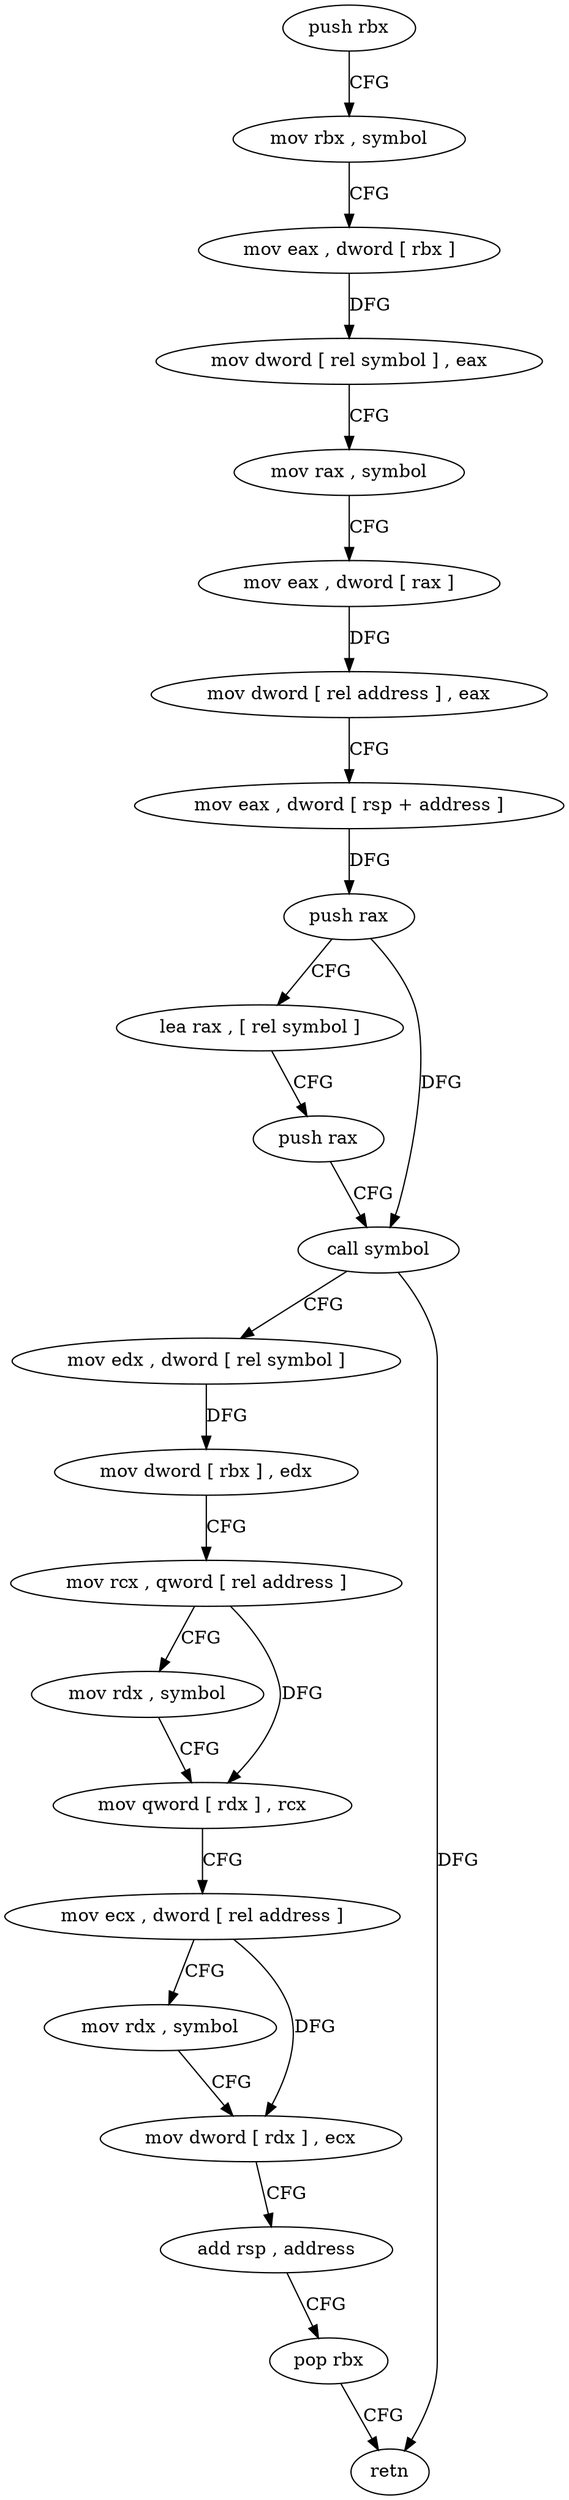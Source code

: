 digraph "func" {
"4222428" [label = "push rbx" ]
"4222429" [label = "mov rbx , symbol" ]
"4222436" [label = "mov eax , dword [ rbx ]" ]
"4222438" [label = "mov dword [ rel symbol ] , eax" ]
"4222444" [label = "mov rax , symbol" ]
"4222451" [label = "mov eax , dword [ rax ]" ]
"4222453" [label = "mov dword [ rel address ] , eax" ]
"4222459" [label = "mov eax , dword [ rsp + address ]" ]
"4222463" [label = "push rax" ]
"4222464" [label = "lea rax , [ rel symbol ]" ]
"4222471" [label = "push rax" ]
"4222472" [label = "call symbol" ]
"4222477" [label = "mov edx , dword [ rel symbol ]" ]
"4222483" [label = "mov dword [ rbx ] , edx" ]
"4222485" [label = "mov rcx , qword [ rel address ]" ]
"4222492" [label = "mov rdx , symbol" ]
"4222499" [label = "mov qword [ rdx ] , rcx" ]
"4222502" [label = "mov ecx , dword [ rel address ]" ]
"4222508" [label = "mov rdx , symbol" ]
"4222515" [label = "mov dword [ rdx ] , ecx" ]
"4222517" [label = "add rsp , address" ]
"4222521" [label = "pop rbx" ]
"4222522" [label = "retn" ]
"4222428" -> "4222429" [ label = "CFG" ]
"4222429" -> "4222436" [ label = "CFG" ]
"4222436" -> "4222438" [ label = "DFG" ]
"4222438" -> "4222444" [ label = "CFG" ]
"4222444" -> "4222451" [ label = "CFG" ]
"4222451" -> "4222453" [ label = "DFG" ]
"4222453" -> "4222459" [ label = "CFG" ]
"4222459" -> "4222463" [ label = "DFG" ]
"4222463" -> "4222464" [ label = "CFG" ]
"4222463" -> "4222472" [ label = "DFG" ]
"4222464" -> "4222471" [ label = "CFG" ]
"4222471" -> "4222472" [ label = "CFG" ]
"4222472" -> "4222477" [ label = "CFG" ]
"4222472" -> "4222522" [ label = "DFG" ]
"4222477" -> "4222483" [ label = "DFG" ]
"4222483" -> "4222485" [ label = "CFG" ]
"4222485" -> "4222492" [ label = "CFG" ]
"4222485" -> "4222499" [ label = "DFG" ]
"4222492" -> "4222499" [ label = "CFG" ]
"4222499" -> "4222502" [ label = "CFG" ]
"4222502" -> "4222508" [ label = "CFG" ]
"4222502" -> "4222515" [ label = "DFG" ]
"4222508" -> "4222515" [ label = "CFG" ]
"4222515" -> "4222517" [ label = "CFG" ]
"4222517" -> "4222521" [ label = "CFG" ]
"4222521" -> "4222522" [ label = "CFG" ]
}
